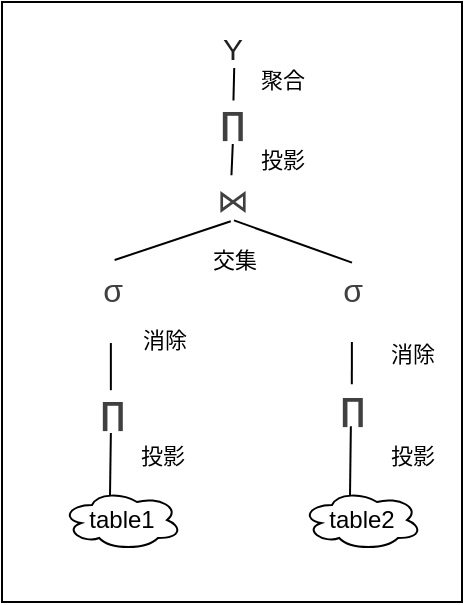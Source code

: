 <mxfile version="16.6.2" type="github">
  <diagram id="pz-RxRSOgmN3_xXPk1-8" name="Page-1">
    <mxGraphModel dx="909" dy="407" grid="1" gridSize="10" guides="1" tooltips="1" connect="1" arrows="1" fold="1" page="1" pageScale="1" pageWidth="1169" pageHeight="827" math="0" shadow="0">
      <root>
        <mxCell id="0" />
        <mxCell id="1" parent="0" />
        <mxCell id="K_2-WA07wEE_jGCgqqVy-1" value="" style="rounded=0;whiteSpace=wrap;html=1;fillColor=#FFFFFF;" vertex="1" parent="1">
          <mxGeometry x="380" y="91" width="230" height="300" as="geometry" />
        </mxCell>
        <mxCell id="K_2-WA07wEE_jGCgqqVy-2" value="&lt;span style=&quot;color: rgb(32 , 33 , 34) ; font-family: sans-serif ; font-size: 15.008px&quot;&gt;Υ&lt;/span&gt;" style="text;html=1;resizable=0;autosize=1;align=center;verticalAlign=middle;points=[];fillColor=none;strokeColor=none;rounded=0;" vertex="1" parent="1">
          <mxGeometry x="480" y="104" width="30" height="20" as="geometry" />
        </mxCell>
        <mxCell id="K_2-WA07wEE_jGCgqqVy-3" value="&lt;span style=&quot;box-sizing: border-box ; font-weight: 600 ; color: rgb(64 , 64 , 64) ; font-family: , &amp;#34;blinkmacsystemfont&amp;#34; , &amp;#34;apple color emoji&amp;#34; , &amp;#34;segoe ui emoji&amp;#34; , &amp;#34;segoe ui symbol&amp;#34; , &amp;#34;segoe ui&amp;#34; , &amp;#34;pingfang sc&amp;#34; , &amp;#34;hiragino sans gb&amp;#34; , &amp;#34;microsoft yahei&amp;#34; , &amp;#34;helvetica neue&amp;#34; , &amp;#34;helvetica&amp;#34; , &amp;#34;arial&amp;#34; , sans-serif ; font-size: 16px ; text-align: left ; background-color: rgb(255 , 255 , 255)&quot;&gt;∏&lt;/span&gt;" style="text;html=1;resizable=0;autosize=1;align=center;verticalAlign=middle;points=[];fillColor=none;strokeColor=none;rounded=0;" vertex="1" parent="1">
          <mxGeometry x="480" y="141" width="30" height="20" as="geometry" />
        </mxCell>
        <mxCell id="K_2-WA07wEE_jGCgqqVy-4" value="&lt;span style=&quot;color: rgb(64 , 64 , 64) ; font-family: , &amp;#34;blinkmacsystemfont&amp;#34; , &amp;#34;apple color emoji&amp;#34; , &amp;#34;segoe ui emoji&amp;#34; , &amp;#34;segoe ui symbol&amp;#34; , &amp;#34;segoe ui&amp;#34; , &amp;#34;pingfang sc&amp;#34; , &amp;#34;hiragino sans gb&amp;#34; , &amp;#34;microsoft yahei&amp;#34; , &amp;#34;helvetica neue&amp;#34; , &amp;#34;helvetica&amp;#34; , &amp;#34;arial&amp;#34; , sans-serif ; font-size: 16px ; text-align: left ; background-color: rgb(255 , 255 , 255)&quot;&gt;⋈&lt;/span&gt;" style="text;html=1;resizable=0;autosize=1;align=center;verticalAlign=middle;points=[];fillColor=none;strokeColor=none;rounded=0;" vertex="1" parent="1">
          <mxGeometry x="480" y="180" width="30" height="20" as="geometry" />
        </mxCell>
        <mxCell id="K_2-WA07wEE_jGCgqqVy-5" value="&lt;h4 style=&quot;box-sizing: border-box ; margin-top: 0px ; margin-bottom: 16px ; color: rgb(64 , 64 , 64) ; font-size: 20px ; font-family: , &amp;#34;blinkmacsystemfont&amp;#34; , &amp;#34;apple color emoji&amp;#34; , &amp;#34;segoe ui emoji&amp;#34; , &amp;#34;segoe ui symbol&amp;#34; , &amp;#34;segoe ui&amp;#34; , &amp;#34;pingfang sc&amp;#34; , &amp;#34;hiragino sans gb&amp;#34; , &amp;#34;microsoft yahei&amp;#34; , &amp;#34;helvetica neue&amp;#34; , &amp;#34;helvetica&amp;#34; , &amp;#34;arial&amp;#34; , sans-serif ; text-align: left ; background-color: rgb(255 , 255 , 255)&quot;&gt;&lt;span style=&quot;font-family: , &amp;#34;blinkmacsystemfont&amp;#34; , &amp;#34;apple color emoji&amp;#34; , &amp;#34;segoe ui emoji&amp;#34; , &amp;#34;segoe ui symbol&amp;#34; , &amp;#34;segoe ui&amp;#34; , &amp;#34;pingfang sc&amp;#34; , &amp;#34;hiragino sans gb&amp;#34; , &amp;#34;microsoft yahei&amp;#34; , &amp;#34;helvetica neue&amp;#34; , &amp;#34;helvetica&amp;#34; , &amp;#34;arial&amp;#34; , sans-serif ; font-size: 16px ; font-weight: 400&quot;&gt;σ&lt;/span&gt;&lt;br&gt;&lt;/h4&gt;" style="text;html=1;resizable=0;autosize=1;align=center;verticalAlign=middle;points=[];fillColor=none;strokeColor=none;rounded=0;" vertex="1" parent="1">
          <mxGeometry x="420" y="221" width="30" height="40" as="geometry" />
        </mxCell>
        <mxCell id="K_2-WA07wEE_jGCgqqVy-6" value="&lt;h4 style=&quot;box-sizing: border-box ; margin-top: 0px ; margin-bottom: 16px ; color: rgb(64 , 64 , 64) ; font-size: 20px ; font-family: , &amp;#34;blinkmacsystemfont&amp;#34; , &amp;#34;apple color emoji&amp;#34; , &amp;#34;segoe ui emoji&amp;#34; , &amp;#34;segoe ui symbol&amp;#34; , &amp;#34;segoe ui&amp;#34; , &amp;#34;pingfang sc&amp;#34; , &amp;#34;hiragino sans gb&amp;#34; , &amp;#34;microsoft yahei&amp;#34; , &amp;#34;helvetica neue&amp;#34; , &amp;#34;helvetica&amp;#34; , &amp;#34;arial&amp;#34; , sans-serif ; text-align: left ; background-color: rgb(255 , 255 , 255)&quot;&gt;&lt;span style=&quot;font-family: , &amp;#34;blinkmacsystemfont&amp;#34; , &amp;#34;apple color emoji&amp;#34; , &amp;#34;segoe ui emoji&amp;#34; , &amp;#34;segoe ui symbol&amp;#34; , &amp;#34;segoe ui&amp;#34; , &amp;#34;pingfang sc&amp;#34; , &amp;#34;hiragino sans gb&amp;#34; , &amp;#34;microsoft yahei&amp;#34; , &amp;#34;helvetica neue&amp;#34; , &amp;#34;helvetica&amp;#34; , &amp;#34;arial&amp;#34; , sans-serif ; font-size: 16px ; font-weight: 400&quot;&gt;σ&lt;/span&gt;&lt;br&gt;&lt;/h4&gt;" style="text;html=1;resizable=0;autosize=1;align=center;verticalAlign=middle;points=[];fillColor=none;strokeColor=none;rounded=0;" vertex="1" parent="1">
          <mxGeometry x="540" y="221" width="30" height="40" as="geometry" />
        </mxCell>
        <mxCell id="K_2-WA07wEE_jGCgqqVy-7" value="&lt;span style=&quot;color: rgb(64 , 64 , 64) ; font-size: 16px ; font-weight: 600 ; text-align: left ; background-color: rgb(255 , 255 , 255)&quot;&gt;∏&lt;/span&gt;" style="text;html=1;resizable=0;autosize=1;align=center;verticalAlign=middle;points=[];fillColor=none;strokeColor=none;rounded=0;" vertex="1" parent="1">
          <mxGeometry x="420" y="286" width="30" height="20" as="geometry" />
        </mxCell>
        <mxCell id="K_2-WA07wEE_jGCgqqVy-8" value="&lt;span style=&quot;color: rgb(64 , 64 , 64) ; font-size: 16px ; font-weight: 600 ; text-align: left ; background-color: rgb(255 , 255 , 255)&quot;&gt;∏&lt;/span&gt;" style="text;html=1;resizable=0;autosize=1;align=center;verticalAlign=middle;points=[];fillColor=none;strokeColor=none;rounded=0;" vertex="1" parent="1">
          <mxGeometry x="540" y="284" width="30" height="20" as="geometry" />
        </mxCell>
        <mxCell id="K_2-WA07wEE_jGCgqqVy-9" value="table1" style="ellipse;shape=cloud;whiteSpace=wrap;html=1;" vertex="1" parent="1">
          <mxGeometry x="410" y="335" width="60" height="30" as="geometry" />
        </mxCell>
        <mxCell id="K_2-WA07wEE_jGCgqqVy-10" value="table2" style="ellipse;shape=cloud;whiteSpace=wrap;html=1;" vertex="1" parent="1">
          <mxGeometry x="530" y="335" width="60" height="30" as="geometry" />
        </mxCell>
        <mxCell id="K_2-WA07wEE_jGCgqqVy-12" value="" style="endArrow=none;html=1;rounded=0;exitX=0.48;exitY=1.03;exitDx=0;exitDy=0;exitPerimeter=0;entryX=0.544;entryY=-0.025;entryDx=0;entryDy=0;entryPerimeter=0;" edge="1" parent="1" source="K_2-WA07wEE_jGCgqqVy-4" target="K_2-WA07wEE_jGCgqqVy-5">
          <mxGeometry width="50" height="50" relative="1" as="geometry">
            <mxPoint x="560" y="204" as="sourcePoint" />
            <mxPoint x="437.01" y="282" as="targetPoint" />
          </mxGeometry>
        </mxCell>
        <mxCell id="K_2-WA07wEE_jGCgqqVy-22" value="交集" style="edgeLabel;html=1;align=center;verticalAlign=middle;resizable=0;points=[];fillColor=#FFE599;" vertex="1" connectable="0" parent="K_2-WA07wEE_jGCgqqVy-12">
          <mxGeometry x="-0.345" relative="1" as="geometry">
            <mxPoint x="20" y="13" as="offset" />
          </mxGeometry>
        </mxCell>
        <mxCell id="K_2-WA07wEE_jGCgqqVy-13" value="" style="endArrow=none;html=1;rounded=0;exitX=0.533;exitY=1.01;exitDx=0;exitDy=0;exitPerimeter=0;entryX=0.5;entryY=0.008;entryDx=0;entryDy=0;entryPerimeter=0;" edge="1" parent="1" source="K_2-WA07wEE_jGCgqqVy-4" target="K_2-WA07wEE_jGCgqqVy-6">
          <mxGeometry width="50" height="50" relative="1" as="geometry">
            <mxPoint x="507.01" y="267" as="sourcePoint" />
            <mxPoint x="555" y="285.0" as="targetPoint" />
          </mxGeometry>
        </mxCell>
        <mxCell id="K_2-WA07wEE_jGCgqqVy-14" value="" style="endArrow=none;html=1;rounded=0;entryX=0.537;entryY=1.002;entryDx=0;entryDy=0;entryPerimeter=0;exitX=0.524;exitY=-0.04;exitDx=0;exitDy=0;exitPerimeter=0;" edge="1" parent="1" source="K_2-WA07wEE_jGCgqqVy-3" target="K_2-WA07wEE_jGCgqqVy-2">
          <mxGeometry width="50" height="50" relative="1" as="geometry">
            <mxPoint x="495" y="164" as="sourcePoint" />
            <mxPoint x="457.01" y="302" as="targetPoint" />
          </mxGeometry>
        </mxCell>
        <mxCell id="K_2-WA07wEE_jGCgqqVy-20" value="聚合" style="edgeLabel;html=1;align=center;verticalAlign=middle;resizable=0;points=[];fillColor=#FFE599;" vertex="1" connectable="0" parent="K_2-WA07wEE_jGCgqqVy-14">
          <mxGeometry x="-0.332" relative="1" as="geometry">
            <mxPoint x="24" y="-5" as="offset" />
          </mxGeometry>
        </mxCell>
        <mxCell id="K_2-WA07wEE_jGCgqqVy-15" value="" style="endArrow=none;html=1;rounded=0;exitX=0.513;exitY=1.05;exitDx=0;exitDy=0;exitPerimeter=0;entryX=0.491;entryY=-0.119;entryDx=0;entryDy=0;entryPerimeter=0;" edge="1" parent="1" source="K_2-WA07wEE_jGCgqqVy-3" target="K_2-WA07wEE_jGCgqqVy-4">
          <mxGeometry width="50" height="50" relative="1" as="geometry">
            <mxPoint x="527.01" y="287" as="sourcePoint" />
            <mxPoint x="467.01" y="312" as="targetPoint" />
          </mxGeometry>
        </mxCell>
        <mxCell id="K_2-WA07wEE_jGCgqqVy-21" value="投影" style="edgeLabel;html=1;align=center;verticalAlign=middle;resizable=0;points=[];fillColor=#FFE599;" vertex="1" connectable="0" parent="K_2-WA07wEE_jGCgqqVy-15">
          <mxGeometry x="0.387" relative="1" as="geometry">
            <mxPoint x="25" y="-3" as="offset" />
          </mxGeometry>
        </mxCell>
        <mxCell id="K_2-WA07wEE_jGCgqqVy-16" value="" style="endArrow=none;html=1;rounded=0;exitX=0.481;exitY=1.013;exitDx=0;exitDy=0;exitPerimeter=0;entryX=0.481;entryY=-0.045;entryDx=0;entryDy=0;entryPerimeter=0;" edge="1" parent="1" source="K_2-WA07wEE_jGCgqqVy-5" target="K_2-WA07wEE_jGCgqqVy-7">
          <mxGeometry width="50" height="50" relative="1" as="geometry">
            <mxPoint x="537.01" y="234" as="sourcePoint" />
            <mxPoint x="477.01" y="259" as="targetPoint" />
          </mxGeometry>
        </mxCell>
        <mxCell id="K_2-WA07wEE_jGCgqqVy-25" value="消除" style="edgeLabel;html=1;align=center;verticalAlign=middle;resizable=0;points=[];" vertex="1" connectable="0" parent="K_2-WA07wEE_jGCgqqVy-16">
          <mxGeometry x="-0.436" relative="1" as="geometry">
            <mxPoint x="26" y="-8" as="offset" />
          </mxGeometry>
        </mxCell>
        <mxCell id="K_2-WA07wEE_jGCgqqVy-17" value="" style="endArrow=none;html=1;rounded=0;entryX=0.497;entryY=-0.093;entryDx=0;entryDy=0;entryPerimeter=0;" edge="1" parent="1" source="K_2-WA07wEE_jGCgqqVy-6" target="K_2-WA07wEE_jGCgqqVy-8">
          <mxGeometry width="50" height="50" relative="1" as="geometry">
            <mxPoint x="547.01" y="244" as="sourcePoint" />
            <mxPoint x="487.01" y="269" as="targetPoint" />
          </mxGeometry>
        </mxCell>
        <mxCell id="K_2-WA07wEE_jGCgqqVy-26" value="消除" style="edgeLabel;html=1;align=center;verticalAlign=middle;resizable=0;points=[];" vertex="1" connectable="0" parent="K_2-WA07wEE_jGCgqqVy-17">
          <mxGeometry x="-0.567" y="-1" relative="1" as="geometry">
            <mxPoint x="31" y="1" as="offset" />
          </mxGeometry>
        </mxCell>
        <mxCell id="K_2-WA07wEE_jGCgqqVy-18" value="" style="endArrow=none;html=1;rounded=0;exitX=0.481;exitY=1.026;exitDx=0;exitDy=0;exitPerimeter=0;entryX=0.4;entryY=0.1;entryDx=0;entryDy=0;entryPerimeter=0;" edge="1" parent="1" source="K_2-WA07wEE_jGCgqqVy-7" target="K_2-WA07wEE_jGCgqqVy-9">
          <mxGeometry width="50" height="50" relative="1" as="geometry">
            <mxPoint x="557.01" y="254" as="sourcePoint" />
            <mxPoint x="497.01" y="279" as="targetPoint" />
          </mxGeometry>
        </mxCell>
        <mxCell id="K_2-WA07wEE_jGCgqqVy-23" value="投影" style="edgeLabel;html=1;align=center;verticalAlign=middle;resizable=0;points=[];" vertex="1" connectable="0" parent="K_2-WA07wEE_jGCgqqVy-18">
          <mxGeometry x="0.363" y="1" relative="1" as="geometry">
            <mxPoint x="25" y="-10" as="offset" />
          </mxGeometry>
        </mxCell>
        <mxCell id="K_2-WA07wEE_jGCgqqVy-19" value="" style="endArrow=none;html=1;rounded=0;exitX=0.481;exitY=0.955;exitDx=0;exitDy=0;exitPerimeter=0;entryX=0.4;entryY=0.1;entryDx=0;entryDy=0;entryPerimeter=0;" edge="1" parent="1" source="K_2-WA07wEE_jGCgqqVy-8" target="K_2-WA07wEE_jGCgqqVy-10">
          <mxGeometry width="50" height="50" relative="1" as="geometry">
            <mxPoint x="444.43" y="331.52" as="sourcePoint" />
            <mxPoint x="444.0" y="368.0" as="targetPoint" />
          </mxGeometry>
        </mxCell>
        <mxCell id="K_2-WA07wEE_jGCgqqVy-24" value="投影" style="edgeLabel;html=1;align=center;verticalAlign=middle;resizable=0;points=[];" vertex="1" connectable="0" parent="K_2-WA07wEE_jGCgqqVy-19">
          <mxGeometry x="0.43" relative="1" as="geometry">
            <mxPoint x="31" y="-10" as="offset" />
          </mxGeometry>
        </mxCell>
      </root>
    </mxGraphModel>
  </diagram>
</mxfile>
